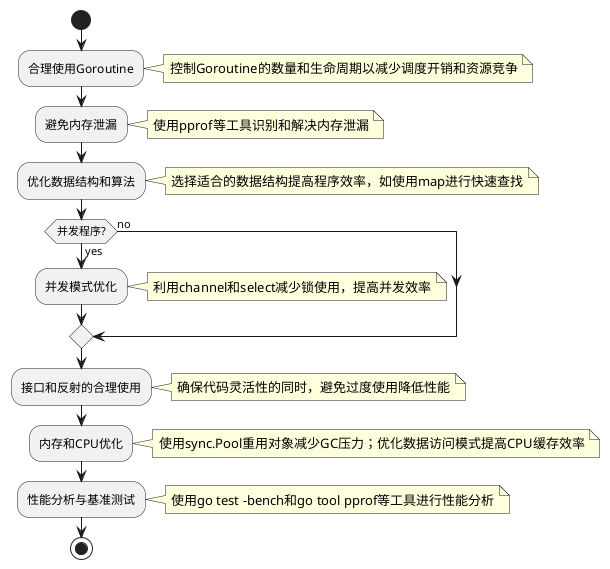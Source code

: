 @startuml
start

:合理使用Goroutine;
note right: 控制Goroutine的数量和生命周期以减少调度开销和资源竞争

:避免内存泄漏;
note right: 使用pprof等工具识别和解决内存泄漏

:优化数据结构和算法;
note right: 选择适合的数据结构提高程序效率，如使用map进行快速查找

if (并发程序?) then (yes)
  :并发模式优化;
  note right: 利用channel和select减少锁使用，提高并发效率
else (no)
endif

:接口和反射的合理使用;
note right: 确保代码灵活性的同时，避免过度使用降低性能

:内存和CPU优化;
note right: 使用sync.Pool重用对象减少GC压力；优化数据访问模式提高CPU缓存效率

:性能分析与基准测试;
note right: 使用go test -bench和go tool pprof等工具进行性能分析

stop
@enduml
